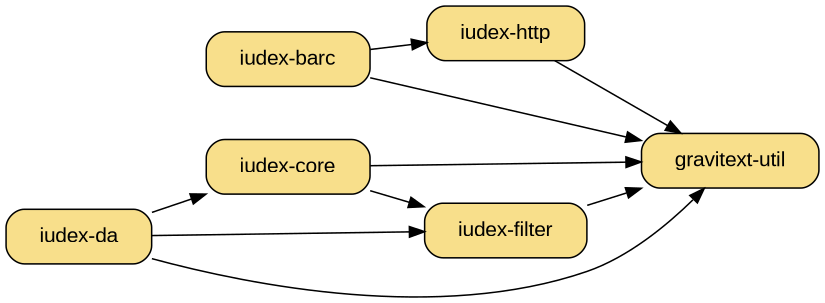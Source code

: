 digraph "iudex-gems" {
  rankdir=LR
  size="5.5,5";
  bgcolor="transparent";
  node [ shape=box, style="filled,rounded", fillcolor="#f8df8b", fontname="Arial",
         margin="0.30,0.1" ];

  "iudex-filter" -> "gravitext-util"
  "iudex-http"   -> "gravitext-util"
  "iudex-barc"   -> "gravitext-util"
  "iudex-core"   -> "gravitext-util"
  "iudex-da"     -> "gravitext-util"

  "iudex-barc" -> "iudex-http"

  "iudex-core" -> "iudex-filter"

  "iudex-da" -> "iudex-filter"
  "iudex-da" -> "iudex-core"

#  "iudex-filter" -> "rjack-slf4j"
#  "iudex-filter" -> "rjack-logback"
#  "iudex-http" -> "rjack-slf4j"
#  "iudex-barc" -> "rjack-slf4j"
#  "iudex-core" -> "rjack-slf4j"
#  "iudex-core" -> "rjack-logback"
#  "iudex-da" -> "rjack-slf4j"

#  "rjack-httpclient" -> "rjack-commons-codec";
#  "rjack-httpclient" -> "rjack-logback" [ style=dashed, label="dev" ];
#  "rjack-httpclient" -> "rjack-slf4j";

#  "rjack-slf4j"   [ group=log ];
#  "rjack-logback" [ group=log ];
#  "rjack-logback" -> "rjack-slf4j";
#  "rjack-commons-codec"   [ group=commons ];

}
